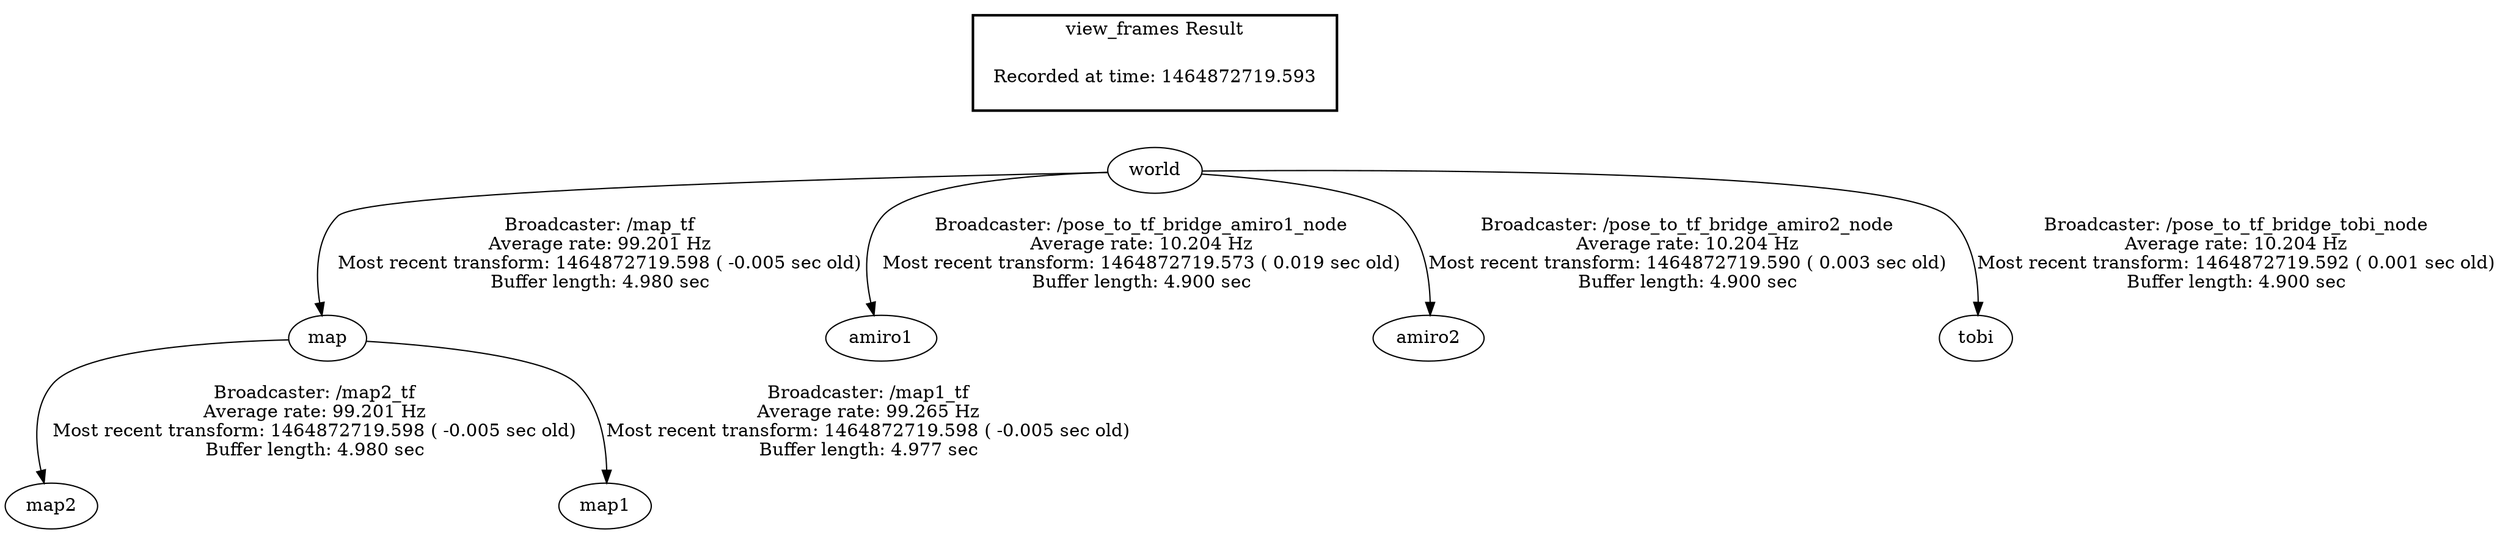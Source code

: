 digraph G {
"map" -> "map2"[label="Broadcaster: /map2_tf\nAverage rate: 99.201 Hz\nMost recent transform: 1464872719.598 ( -0.005 sec old)\nBuffer length: 4.980 sec\n"];
"world" -> "map"[label="Broadcaster: /map_tf\nAverage rate: 99.201 Hz\nMost recent transform: 1464872719.598 ( -0.005 sec old)\nBuffer length: 4.980 sec\n"];
"map" -> "map1"[label="Broadcaster: /map1_tf\nAverage rate: 99.265 Hz\nMost recent transform: 1464872719.598 ( -0.005 sec old)\nBuffer length: 4.977 sec\n"];
"world" -> "amiro1"[label="Broadcaster: /pose_to_tf_bridge_amiro1_node\nAverage rate: 10.204 Hz\nMost recent transform: 1464872719.573 ( 0.019 sec old)\nBuffer length: 4.900 sec\n"];
"world" -> "amiro2"[label="Broadcaster: /pose_to_tf_bridge_amiro2_node\nAverage rate: 10.204 Hz\nMost recent transform: 1464872719.590 ( 0.003 sec old)\nBuffer length: 4.900 sec\n"];
"world" -> "tobi"[label="Broadcaster: /pose_to_tf_bridge_tobi_node\nAverage rate: 10.204 Hz\nMost recent transform: 1464872719.592 ( 0.001 sec old)\nBuffer length: 4.900 sec\n"];
edge [style=invis];
 subgraph cluster_legend { style=bold; color=black; label ="view_frames Result";
"Recorded at time: 1464872719.593"[ shape=plaintext ] ;
 }->"world";
}
